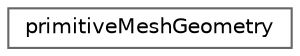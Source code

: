 digraph "Graphical Class Hierarchy"
{
 // LATEX_PDF_SIZE
  bgcolor="transparent";
  edge [fontname=Helvetica,fontsize=10,labelfontname=Helvetica,labelfontsize=10];
  node [fontname=Helvetica,fontsize=10,shape=box,height=0.2,width=0.4];
  rankdir="LR";
  Node0 [id="Node000000",label="primitiveMeshGeometry",height=0.2,width=0.4,color="grey40", fillcolor="white", style="filled",URL="$classFoam_1_1primitiveMeshGeometry.html",tooltip="Updateable mesh geometry + checking routines."];
}

